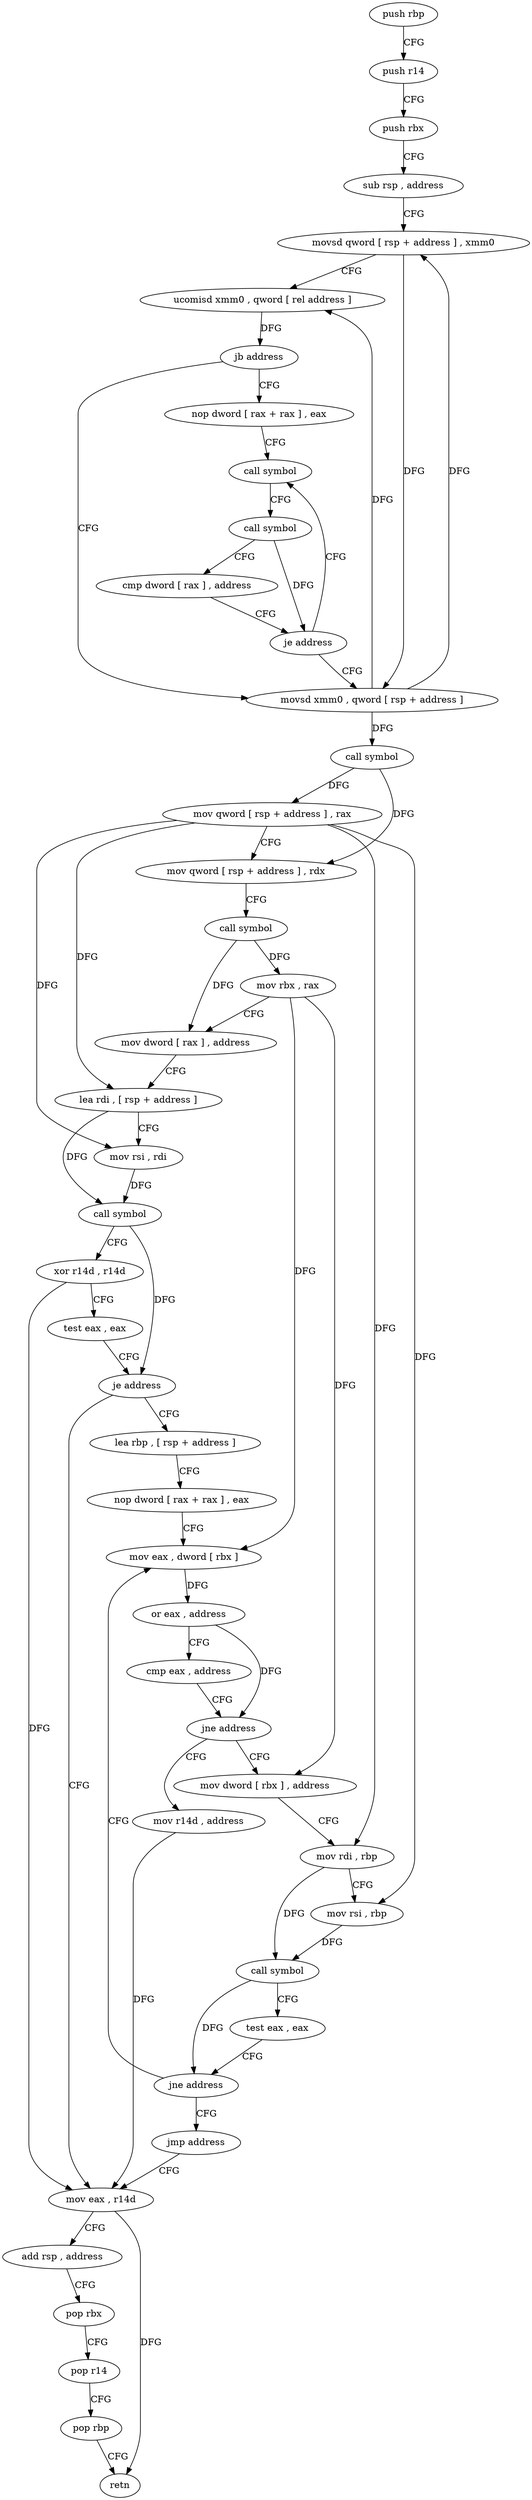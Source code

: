 digraph "func" {
"4213552" [label = "push rbp" ]
"4213553" [label = "push r14" ]
"4213555" [label = "push rbx" ]
"4213556" [label = "sub rsp , address" ]
"4213560" [label = "movsd qword [ rsp + address ] , xmm0" ]
"4213566" [label = "ucomisd xmm0 , qword [ rel address ]" ]
"4213574" [label = "jb address" ]
"4213599" [label = "movsd xmm0 , qword [ rsp + address ]" ]
"4213576" [label = "nop dword [ rax + rax ] , eax" ]
"4213605" [label = "call symbol" ]
"4213610" [label = "mov qword [ rsp + address ] , rax" ]
"4213615" [label = "mov qword [ rsp + address ] , rdx" ]
"4213620" [label = "call symbol" ]
"4213625" [label = "mov rbx , rax" ]
"4213628" [label = "mov dword [ rax ] , address" ]
"4213634" [label = "lea rdi , [ rsp + address ]" ]
"4213639" [label = "mov rsi , rdi" ]
"4213642" [label = "call symbol" ]
"4213647" [label = "xor r14d , r14d" ]
"4213650" [label = "test eax , eax" ]
"4213652" [label = "je address" ]
"4213703" [label = "mov eax , r14d" ]
"4213654" [label = "lea rbp , [ rsp + address ]" ]
"4213584" [label = "call symbol" ]
"4213706" [label = "add rsp , address" ]
"4213710" [label = "pop rbx" ]
"4213711" [label = "pop r14" ]
"4213713" [label = "pop rbp" ]
"4213714" [label = "retn" ]
"4213659" [label = "nop dword [ rax + rax ] , eax" ]
"4213664" [label = "mov eax , dword [ rbx ]" ]
"4213589" [label = "call symbol" ]
"4213594" [label = "cmp dword [ rax ] , address" ]
"4213597" [label = "je address" ]
"4213697" [label = "mov r14d , address" ]
"4213674" [label = "mov dword [ rbx ] , address" ]
"4213680" [label = "mov rdi , rbp" ]
"4213683" [label = "mov rsi , rbp" ]
"4213686" [label = "call symbol" ]
"4213691" [label = "test eax , eax" ]
"4213693" [label = "jne address" ]
"4213695" [label = "jmp address" ]
"4213666" [label = "or eax , address" ]
"4213669" [label = "cmp eax , address" ]
"4213672" [label = "jne address" ]
"4213552" -> "4213553" [ label = "CFG" ]
"4213553" -> "4213555" [ label = "CFG" ]
"4213555" -> "4213556" [ label = "CFG" ]
"4213556" -> "4213560" [ label = "CFG" ]
"4213560" -> "4213566" [ label = "CFG" ]
"4213560" -> "4213599" [ label = "DFG" ]
"4213566" -> "4213574" [ label = "DFG" ]
"4213574" -> "4213599" [ label = "CFG" ]
"4213574" -> "4213576" [ label = "CFG" ]
"4213599" -> "4213605" [ label = "DFG" ]
"4213599" -> "4213560" [ label = "DFG" ]
"4213599" -> "4213566" [ label = "DFG" ]
"4213576" -> "4213584" [ label = "CFG" ]
"4213605" -> "4213610" [ label = "DFG" ]
"4213605" -> "4213615" [ label = "DFG" ]
"4213610" -> "4213615" [ label = "CFG" ]
"4213610" -> "4213634" [ label = "DFG" ]
"4213610" -> "4213639" [ label = "DFG" ]
"4213610" -> "4213680" [ label = "DFG" ]
"4213610" -> "4213683" [ label = "DFG" ]
"4213615" -> "4213620" [ label = "CFG" ]
"4213620" -> "4213625" [ label = "DFG" ]
"4213620" -> "4213628" [ label = "DFG" ]
"4213625" -> "4213628" [ label = "CFG" ]
"4213625" -> "4213664" [ label = "DFG" ]
"4213625" -> "4213674" [ label = "DFG" ]
"4213628" -> "4213634" [ label = "CFG" ]
"4213634" -> "4213639" [ label = "CFG" ]
"4213634" -> "4213642" [ label = "DFG" ]
"4213639" -> "4213642" [ label = "DFG" ]
"4213642" -> "4213647" [ label = "CFG" ]
"4213642" -> "4213652" [ label = "DFG" ]
"4213647" -> "4213650" [ label = "CFG" ]
"4213647" -> "4213703" [ label = "DFG" ]
"4213650" -> "4213652" [ label = "CFG" ]
"4213652" -> "4213703" [ label = "CFG" ]
"4213652" -> "4213654" [ label = "CFG" ]
"4213703" -> "4213706" [ label = "CFG" ]
"4213703" -> "4213714" [ label = "DFG" ]
"4213654" -> "4213659" [ label = "CFG" ]
"4213584" -> "4213589" [ label = "CFG" ]
"4213706" -> "4213710" [ label = "CFG" ]
"4213710" -> "4213711" [ label = "CFG" ]
"4213711" -> "4213713" [ label = "CFG" ]
"4213713" -> "4213714" [ label = "CFG" ]
"4213659" -> "4213664" [ label = "CFG" ]
"4213664" -> "4213666" [ label = "DFG" ]
"4213589" -> "4213594" [ label = "CFG" ]
"4213589" -> "4213597" [ label = "DFG" ]
"4213594" -> "4213597" [ label = "CFG" ]
"4213597" -> "4213584" [ label = "CFG" ]
"4213597" -> "4213599" [ label = "CFG" ]
"4213697" -> "4213703" [ label = "DFG" ]
"4213674" -> "4213680" [ label = "CFG" ]
"4213680" -> "4213683" [ label = "CFG" ]
"4213680" -> "4213686" [ label = "DFG" ]
"4213683" -> "4213686" [ label = "DFG" ]
"4213686" -> "4213691" [ label = "CFG" ]
"4213686" -> "4213693" [ label = "DFG" ]
"4213691" -> "4213693" [ label = "CFG" ]
"4213693" -> "4213664" [ label = "CFG" ]
"4213693" -> "4213695" [ label = "CFG" ]
"4213695" -> "4213703" [ label = "CFG" ]
"4213666" -> "4213669" [ label = "CFG" ]
"4213666" -> "4213672" [ label = "DFG" ]
"4213669" -> "4213672" [ label = "CFG" ]
"4213672" -> "4213697" [ label = "CFG" ]
"4213672" -> "4213674" [ label = "CFG" ]
}
